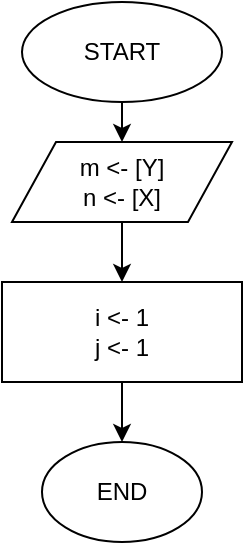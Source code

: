 <mxfile version="13.0.3" type="device"><diagram id="xGsEANMR-khMP8JtvJs-" name="Halaman-1"><mxGraphModel dx="852" dy="494" grid="1" gridSize="10" guides="1" tooltips="1" connect="1" arrows="1" fold="1" page="1" pageScale="1" pageWidth="850" pageHeight="1100" math="0" shadow="0"><root><mxCell id="0"/><mxCell id="1" parent="0"/><mxCell id="X7ZwxQHYoKzW0JB87IIt-1" value="START" style="ellipse;whiteSpace=wrap;html=1;" parent="1" vertex="1"><mxGeometry x="410" y="60" width="100" height="50" as="geometry"/></mxCell><mxCell id="X7ZwxQHYoKzW0JB87IIt-2" value="" style="endArrow=classic;html=1;exitX=0.5;exitY=1;exitDx=0;exitDy=0;exitPerimeter=0;" parent="1" source="X7ZwxQHYoKzW0JB87IIt-1" target="X7ZwxQHYoKzW0JB87IIt-3" edge="1"><mxGeometry width="50" height="50" relative="1" as="geometry"><mxPoint x="470" y="120" as="sourcePoint"/><mxPoint x="460" y="140" as="targetPoint"/></mxGeometry></mxCell><mxCell id="X7ZwxQHYoKzW0JB87IIt-3" value="m &amp;lt;- [Y]&lt;br&gt;n &amp;lt;- [X]" style="shape=parallelogram;perimeter=parallelogramPerimeter;whiteSpace=wrap;html=1;" parent="1" vertex="1"><mxGeometry x="405" y="130" width="110" height="40" as="geometry"/></mxCell><mxCell id="X7ZwxQHYoKzW0JB87IIt-4" value="" style="endArrow=classic;html=1;exitX=0.5;exitY=1;exitDx=0;exitDy=0;" parent="1" source="X7ZwxQHYoKzW0JB87IIt-3" target="X7ZwxQHYoKzW0JB87IIt-5" edge="1"><mxGeometry width="50" height="50" relative="1" as="geometry"><mxPoint x="400" y="280" as="sourcePoint"/><mxPoint x="460" y="210" as="targetPoint"/></mxGeometry></mxCell><mxCell id="X7ZwxQHYoKzW0JB87IIt-5" value="i &amp;lt;- 1&lt;br&gt;j &amp;lt;- 1" style="rounded=0;whiteSpace=wrap;html=1;" parent="1" vertex="1"><mxGeometry x="400" y="200" width="120" height="50" as="geometry"/></mxCell><mxCell id="X7ZwxQHYoKzW0JB87IIt-6" value="" style="endArrow=classic;html=1;exitX=0.5;exitY=1;exitDx=0;exitDy=0;" parent="1" source="X7ZwxQHYoKzW0JB87IIt-5" target="X7ZwxQHYoKzW0JB87IIt-7" edge="1"><mxGeometry width="50" height="50" relative="1" as="geometry"><mxPoint x="435" y="350" as="sourcePoint"/><mxPoint x="460" y="290" as="targetPoint"/></mxGeometry></mxCell><mxCell id="X7ZwxQHYoKzW0JB87IIt-7" value="END" style="ellipse;whiteSpace=wrap;html=1;" parent="1" vertex="1"><mxGeometry x="420" y="280" width="80" height="50" as="geometry"/></mxCell></root></mxGraphModel></diagram></mxfile>